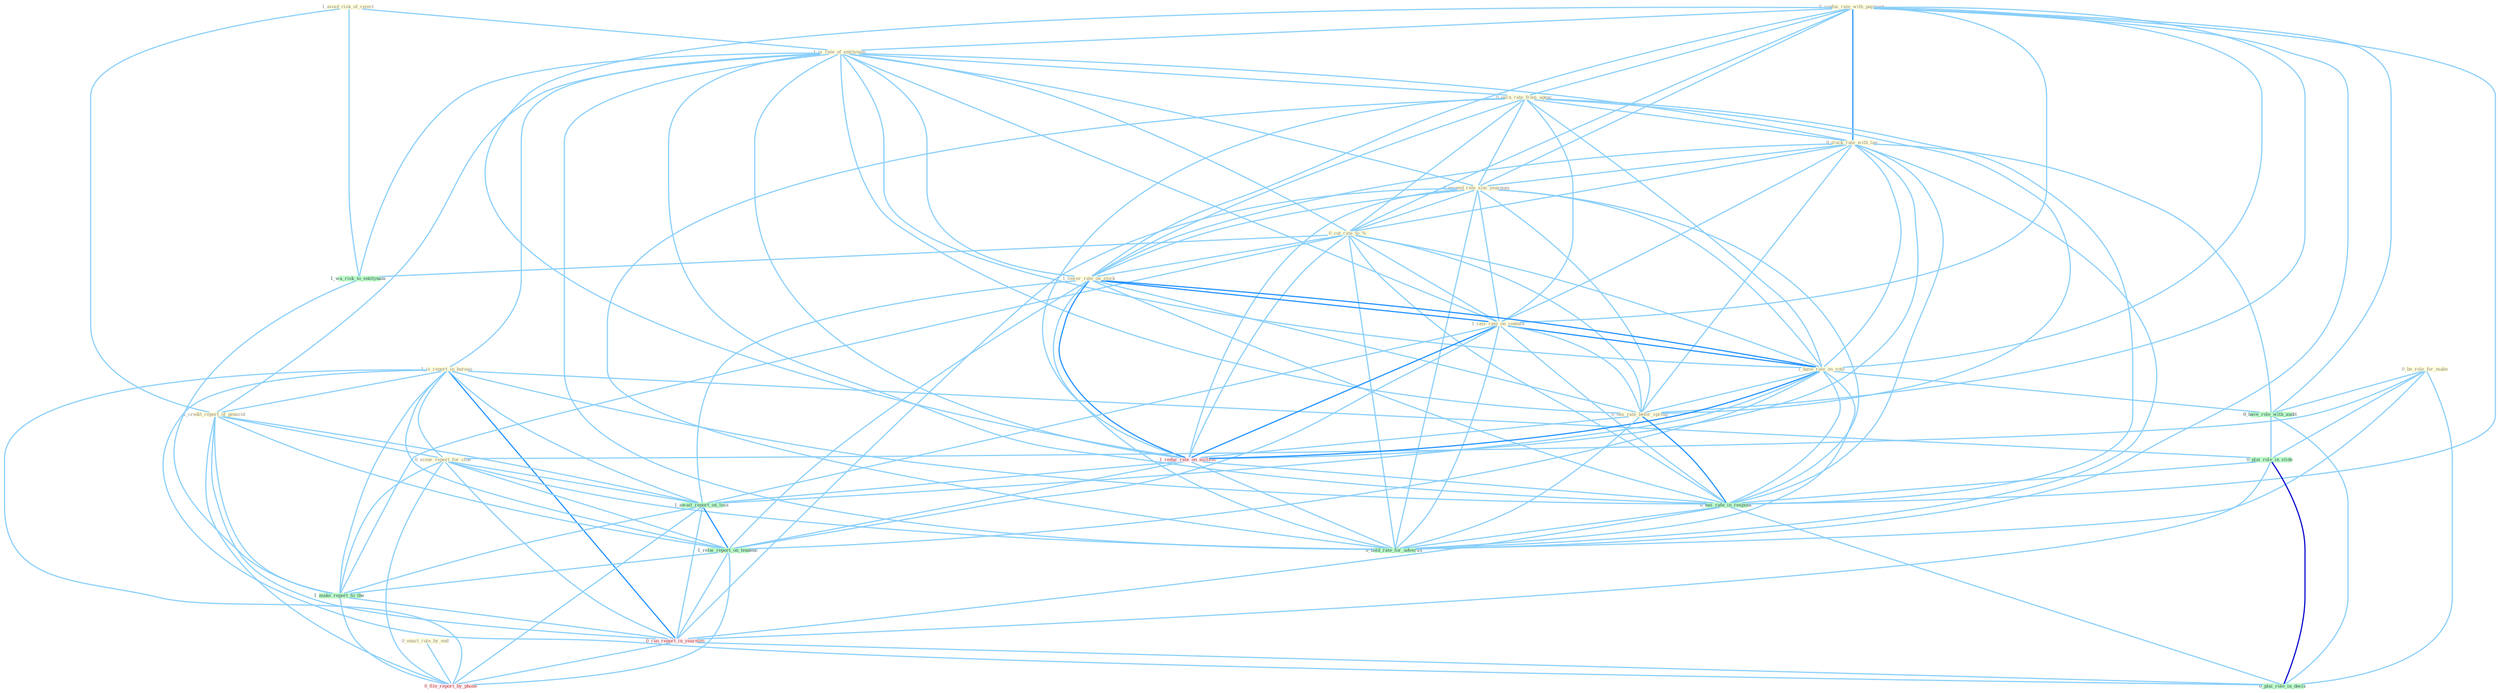 Graph G{ 
    node
    [shape=polygon,style=filled,width=.5,height=.06,color="#BDFCC9",fixedsize=true,fontsize=4,
    fontcolor="#2f4f4f"];
    {node
    [color="#ffffe0", fontcolor="#8b7d6b"] "0_confus_rate_with_payment " "1_avoid_risk_of_reject " "1_is_rate_of_entitynam " "1_is_report_in_bureau " "1_credit_report_of_genocid " "0_earn_rate_from_agenc " "0_track_rate_with_lag " "0_exceed_rate_sinc_yearnum " "0_cut_rate_to_% " "1_lower_rate_on_stock " "0_be_role_for_make " "1_rais_rate_on_contain " "1_have_rate_on_vote " "0_enact_rule_by_end " "0_eas_rate_befor_spring " "0_scour_report_for_clue "}
{node [color="#fff0f5", fontcolor="#b22222"] "1_reduc_rate_on_million " "0_ran_report_in_yearnum " "0_file_report_by_phone "}
edge [color="#B0E2FF"];

	"0_confus_rate_with_payment " -- "1_is_rate_of_entitynam " [w="1", color="#87cefa" ];
	"0_confus_rate_with_payment " -- "0_earn_rate_from_agenc " [w="1", color="#87cefa" ];
	"0_confus_rate_with_payment " -- "0_track_rate_with_lag " [w="2", color="#1e90ff" , len=0.8];
	"0_confus_rate_with_payment " -- "0_exceed_rate_sinc_yearnum " [w="1", color="#87cefa" ];
	"0_confus_rate_with_payment " -- "0_cut_rate_to_% " [w="1", color="#87cefa" ];
	"0_confus_rate_with_payment " -- "1_lower_rate_on_stock " [w="1", color="#87cefa" ];
	"0_confus_rate_with_payment " -- "1_rais_rate_on_contain " [w="1", color="#87cefa" ];
	"0_confus_rate_with_payment " -- "1_have_rate_on_vote " [w="1", color="#87cefa" ];
	"0_confus_rate_with_payment " -- "0_eas_rate_befor_spring " [w="1", color="#87cefa" ];
	"0_confus_rate_with_payment " -- "0_have_role_with_audit " [w="1", color="#87cefa" ];
	"0_confus_rate_with_payment " -- "1_reduc_rate_on_million " [w="1", color="#87cefa" ];
	"0_confus_rate_with_payment " -- "0_eas_rate_in_respons " [w="1", color="#87cefa" ];
	"0_confus_rate_with_payment " -- "0_hold_rate_for_advertis " [w="1", color="#87cefa" ];
	"1_avoid_risk_of_reject " -- "1_is_rate_of_entitynam " [w="1", color="#87cefa" ];
	"1_avoid_risk_of_reject " -- "1_credit_report_of_genocid " [w="1", color="#87cefa" ];
	"1_avoid_risk_of_reject " -- "1_wa_risk_to_entitynam " [w="1", color="#87cefa" ];
	"1_is_rate_of_entitynam " -- "1_is_report_in_bureau " [w="1", color="#87cefa" ];
	"1_is_rate_of_entitynam " -- "1_credit_report_of_genocid " [w="1", color="#87cefa" ];
	"1_is_rate_of_entitynam " -- "0_earn_rate_from_agenc " [w="1", color="#87cefa" ];
	"1_is_rate_of_entitynam " -- "0_track_rate_with_lag " [w="1", color="#87cefa" ];
	"1_is_rate_of_entitynam " -- "0_exceed_rate_sinc_yearnum " [w="1", color="#87cefa" ];
	"1_is_rate_of_entitynam " -- "0_cut_rate_to_% " [w="1", color="#87cefa" ];
	"1_is_rate_of_entitynam " -- "1_lower_rate_on_stock " [w="1", color="#87cefa" ];
	"1_is_rate_of_entitynam " -- "1_rais_rate_on_contain " [w="1", color="#87cefa" ];
	"1_is_rate_of_entitynam " -- "1_have_rate_on_vote " [w="1", color="#87cefa" ];
	"1_is_rate_of_entitynam " -- "0_eas_rate_befor_spring " [w="1", color="#87cefa" ];
	"1_is_rate_of_entitynam " -- "1_wa_risk_to_entitynam " [w="1", color="#87cefa" ];
	"1_is_rate_of_entitynam " -- "1_reduc_rate_on_million " [w="1", color="#87cefa" ];
	"1_is_rate_of_entitynam " -- "0_eas_rate_in_respons " [w="1", color="#87cefa" ];
	"1_is_rate_of_entitynam " -- "0_hold_rate_for_advertis " [w="1", color="#87cefa" ];
	"1_is_report_in_bureau " -- "1_credit_report_of_genocid " [w="1", color="#87cefa" ];
	"1_is_report_in_bureau " -- "0_scour_report_for_clue " [w="1", color="#87cefa" ];
	"1_is_report_in_bureau " -- "1_await_report_on_loss " [w="1", color="#87cefa" ];
	"1_is_report_in_bureau " -- "1_relai_report_on_tendenc " [w="1", color="#87cefa" ];
	"1_is_report_in_bureau " -- "0_plai_role_in_slide " [w="1", color="#87cefa" ];
	"1_is_report_in_bureau " -- "1_make_report_to_the " [w="1", color="#87cefa" ];
	"1_is_report_in_bureau " -- "0_eas_rate_in_respons " [w="1", color="#87cefa" ];
	"1_is_report_in_bureau " -- "0_ran_report_in_yearnum " [w="2", color="#1e90ff" , len=0.8];
	"1_is_report_in_bureau " -- "0_file_report_by_phone " [w="1", color="#87cefa" ];
	"1_is_report_in_bureau " -- "0_plai_role_in_decis " [w="1", color="#87cefa" ];
	"1_credit_report_of_genocid " -- "0_scour_report_for_clue " [w="1", color="#87cefa" ];
	"1_credit_report_of_genocid " -- "1_await_report_on_loss " [w="1", color="#87cefa" ];
	"1_credit_report_of_genocid " -- "1_relai_report_on_tendenc " [w="1", color="#87cefa" ];
	"1_credit_report_of_genocid " -- "1_make_report_to_the " [w="1", color="#87cefa" ];
	"1_credit_report_of_genocid " -- "0_ran_report_in_yearnum " [w="1", color="#87cefa" ];
	"1_credit_report_of_genocid " -- "0_file_report_by_phone " [w="1", color="#87cefa" ];
	"0_earn_rate_from_agenc " -- "0_track_rate_with_lag " [w="1", color="#87cefa" ];
	"0_earn_rate_from_agenc " -- "0_exceed_rate_sinc_yearnum " [w="1", color="#87cefa" ];
	"0_earn_rate_from_agenc " -- "0_cut_rate_to_% " [w="1", color="#87cefa" ];
	"0_earn_rate_from_agenc " -- "1_lower_rate_on_stock " [w="1", color="#87cefa" ];
	"0_earn_rate_from_agenc " -- "1_rais_rate_on_contain " [w="1", color="#87cefa" ];
	"0_earn_rate_from_agenc " -- "1_have_rate_on_vote " [w="1", color="#87cefa" ];
	"0_earn_rate_from_agenc " -- "0_eas_rate_befor_spring " [w="1", color="#87cefa" ];
	"0_earn_rate_from_agenc " -- "1_reduc_rate_on_million " [w="1", color="#87cefa" ];
	"0_earn_rate_from_agenc " -- "0_eas_rate_in_respons " [w="1", color="#87cefa" ];
	"0_earn_rate_from_agenc " -- "0_hold_rate_for_advertis " [w="1", color="#87cefa" ];
	"0_track_rate_with_lag " -- "0_exceed_rate_sinc_yearnum " [w="1", color="#87cefa" ];
	"0_track_rate_with_lag " -- "0_cut_rate_to_% " [w="1", color="#87cefa" ];
	"0_track_rate_with_lag " -- "1_lower_rate_on_stock " [w="1", color="#87cefa" ];
	"0_track_rate_with_lag " -- "1_rais_rate_on_contain " [w="1", color="#87cefa" ];
	"0_track_rate_with_lag " -- "1_have_rate_on_vote " [w="1", color="#87cefa" ];
	"0_track_rate_with_lag " -- "0_eas_rate_befor_spring " [w="1", color="#87cefa" ];
	"0_track_rate_with_lag " -- "0_have_role_with_audit " [w="1", color="#87cefa" ];
	"0_track_rate_with_lag " -- "1_reduc_rate_on_million " [w="1", color="#87cefa" ];
	"0_track_rate_with_lag " -- "0_eas_rate_in_respons " [w="1", color="#87cefa" ];
	"0_track_rate_with_lag " -- "0_hold_rate_for_advertis " [w="1", color="#87cefa" ];
	"0_exceed_rate_sinc_yearnum " -- "0_cut_rate_to_% " [w="1", color="#87cefa" ];
	"0_exceed_rate_sinc_yearnum " -- "1_lower_rate_on_stock " [w="1", color="#87cefa" ];
	"0_exceed_rate_sinc_yearnum " -- "1_rais_rate_on_contain " [w="1", color="#87cefa" ];
	"0_exceed_rate_sinc_yearnum " -- "1_have_rate_on_vote " [w="1", color="#87cefa" ];
	"0_exceed_rate_sinc_yearnum " -- "0_eas_rate_befor_spring " [w="1", color="#87cefa" ];
	"0_exceed_rate_sinc_yearnum " -- "1_reduc_rate_on_million " [w="1", color="#87cefa" ];
	"0_exceed_rate_sinc_yearnum " -- "0_eas_rate_in_respons " [w="1", color="#87cefa" ];
	"0_exceed_rate_sinc_yearnum " -- "0_ran_report_in_yearnum " [w="1", color="#87cefa" ];
	"0_exceed_rate_sinc_yearnum " -- "0_hold_rate_for_advertis " [w="1", color="#87cefa" ];
	"0_cut_rate_to_% " -- "1_lower_rate_on_stock " [w="1", color="#87cefa" ];
	"0_cut_rate_to_% " -- "1_rais_rate_on_contain " [w="1", color="#87cefa" ];
	"0_cut_rate_to_% " -- "1_have_rate_on_vote " [w="1", color="#87cefa" ];
	"0_cut_rate_to_% " -- "0_eas_rate_befor_spring " [w="1", color="#87cefa" ];
	"0_cut_rate_to_% " -- "1_wa_risk_to_entitynam " [w="1", color="#87cefa" ];
	"0_cut_rate_to_% " -- "1_reduc_rate_on_million " [w="1", color="#87cefa" ];
	"0_cut_rate_to_% " -- "1_make_report_to_the " [w="1", color="#87cefa" ];
	"0_cut_rate_to_% " -- "0_eas_rate_in_respons " [w="1", color="#87cefa" ];
	"0_cut_rate_to_% " -- "0_hold_rate_for_advertis " [w="1", color="#87cefa" ];
	"1_lower_rate_on_stock " -- "1_rais_rate_on_contain " [w="2", color="#1e90ff" , len=0.8];
	"1_lower_rate_on_stock " -- "1_have_rate_on_vote " [w="2", color="#1e90ff" , len=0.8];
	"1_lower_rate_on_stock " -- "0_eas_rate_befor_spring " [w="1", color="#87cefa" ];
	"1_lower_rate_on_stock " -- "1_reduc_rate_on_million " [w="2", color="#1e90ff" , len=0.8];
	"1_lower_rate_on_stock " -- "1_await_report_on_loss " [w="1", color="#87cefa" ];
	"1_lower_rate_on_stock " -- "1_relai_report_on_tendenc " [w="1", color="#87cefa" ];
	"1_lower_rate_on_stock " -- "0_eas_rate_in_respons " [w="1", color="#87cefa" ];
	"1_lower_rate_on_stock " -- "0_hold_rate_for_advertis " [w="1", color="#87cefa" ];
	"0_be_role_for_make " -- "0_scour_report_for_clue " [w="1", color="#87cefa" ];
	"0_be_role_for_make " -- "0_have_role_with_audit " [w="1", color="#87cefa" ];
	"0_be_role_for_make " -- "0_plai_role_in_slide " [w="1", color="#87cefa" ];
	"0_be_role_for_make " -- "0_plai_role_in_decis " [w="1", color="#87cefa" ];
	"0_be_role_for_make " -- "0_hold_rate_for_advertis " [w="1", color="#87cefa" ];
	"1_rais_rate_on_contain " -- "1_have_rate_on_vote " [w="2", color="#1e90ff" , len=0.8];
	"1_rais_rate_on_contain " -- "0_eas_rate_befor_spring " [w="1", color="#87cefa" ];
	"1_rais_rate_on_contain " -- "1_reduc_rate_on_million " [w="2", color="#1e90ff" , len=0.8];
	"1_rais_rate_on_contain " -- "1_await_report_on_loss " [w="1", color="#87cefa" ];
	"1_rais_rate_on_contain " -- "1_relai_report_on_tendenc " [w="1", color="#87cefa" ];
	"1_rais_rate_on_contain " -- "0_eas_rate_in_respons " [w="1", color="#87cefa" ];
	"1_rais_rate_on_contain " -- "0_hold_rate_for_advertis " [w="1", color="#87cefa" ];
	"1_have_rate_on_vote " -- "0_eas_rate_befor_spring " [w="1", color="#87cefa" ];
	"1_have_rate_on_vote " -- "0_have_role_with_audit " [w="1", color="#87cefa" ];
	"1_have_rate_on_vote " -- "1_reduc_rate_on_million " [w="2", color="#1e90ff" , len=0.8];
	"1_have_rate_on_vote " -- "1_await_report_on_loss " [w="1", color="#87cefa" ];
	"1_have_rate_on_vote " -- "1_relai_report_on_tendenc " [w="1", color="#87cefa" ];
	"1_have_rate_on_vote " -- "0_eas_rate_in_respons " [w="1", color="#87cefa" ];
	"1_have_rate_on_vote " -- "0_hold_rate_for_advertis " [w="1", color="#87cefa" ];
	"0_enact_rule_by_end " -- "0_file_report_by_phone " [w="1", color="#87cefa" ];
	"0_eas_rate_befor_spring " -- "1_reduc_rate_on_million " [w="1", color="#87cefa" ];
	"0_eas_rate_befor_spring " -- "0_eas_rate_in_respons " [w="2", color="#1e90ff" , len=0.8];
	"0_eas_rate_befor_spring " -- "0_hold_rate_for_advertis " [w="1", color="#87cefa" ];
	"0_scour_report_for_clue " -- "1_await_report_on_loss " [w="1", color="#87cefa" ];
	"0_scour_report_for_clue " -- "1_relai_report_on_tendenc " [w="1", color="#87cefa" ];
	"0_scour_report_for_clue " -- "1_make_report_to_the " [w="1", color="#87cefa" ];
	"0_scour_report_for_clue " -- "0_ran_report_in_yearnum " [w="1", color="#87cefa" ];
	"0_scour_report_for_clue " -- "0_file_report_by_phone " [w="1", color="#87cefa" ];
	"0_scour_report_for_clue " -- "0_hold_rate_for_advertis " [w="1", color="#87cefa" ];
	"1_wa_risk_to_entitynam " -- "1_make_report_to_the " [w="1", color="#87cefa" ];
	"0_have_role_with_audit " -- "0_plai_role_in_slide " [w="1", color="#87cefa" ];
	"0_have_role_with_audit " -- "0_plai_role_in_decis " [w="1", color="#87cefa" ];
	"1_reduc_rate_on_million " -- "1_await_report_on_loss " [w="1", color="#87cefa" ];
	"1_reduc_rate_on_million " -- "1_relai_report_on_tendenc " [w="1", color="#87cefa" ];
	"1_reduc_rate_on_million " -- "0_eas_rate_in_respons " [w="1", color="#87cefa" ];
	"1_reduc_rate_on_million " -- "0_hold_rate_for_advertis " [w="1", color="#87cefa" ];
	"1_await_report_on_loss " -- "1_relai_report_on_tendenc " [w="2", color="#1e90ff" , len=0.8];
	"1_await_report_on_loss " -- "1_make_report_to_the " [w="1", color="#87cefa" ];
	"1_await_report_on_loss " -- "0_ran_report_in_yearnum " [w="1", color="#87cefa" ];
	"1_await_report_on_loss " -- "0_file_report_by_phone " [w="1", color="#87cefa" ];
	"1_relai_report_on_tendenc " -- "1_make_report_to_the " [w="1", color="#87cefa" ];
	"1_relai_report_on_tendenc " -- "0_ran_report_in_yearnum " [w="1", color="#87cefa" ];
	"1_relai_report_on_tendenc " -- "0_file_report_by_phone " [w="1", color="#87cefa" ];
	"0_plai_role_in_slide " -- "0_eas_rate_in_respons " [w="1", color="#87cefa" ];
	"0_plai_role_in_slide " -- "0_ran_report_in_yearnum " [w="1", color="#87cefa" ];
	"0_plai_role_in_slide " -- "0_plai_role_in_decis " [w="3", color="#0000cd" , len=0.6];
	"1_make_report_to_the " -- "0_ran_report_in_yearnum " [w="1", color="#87cefa" ];
	"1_make_report_to_the " -- "0_file_report_by_phone " [w="1", color="#87cefa" ];
	"0_eas_rate_in_respons " -- "0_ran_report_in_yearnum " [w="1", color="#87cefa" ];
	"0_eas_rate_in_respons " -- "0_plai_role_in_decis " [w="1", color="#87cefa" ];
	"0_eas_rate_in_respons " -- "0_hold_rate_for_advertis " [w="1", color="#87cefa" ];
	"0_ran_report_in_yearnum " -- "0_file_report_by_phone " [w="1", color="#87cefa" ];
	"0_ran_report_in_yearnum " -- "0_plai_role_in_decis " [w="1", color="#87cefa" ];
}